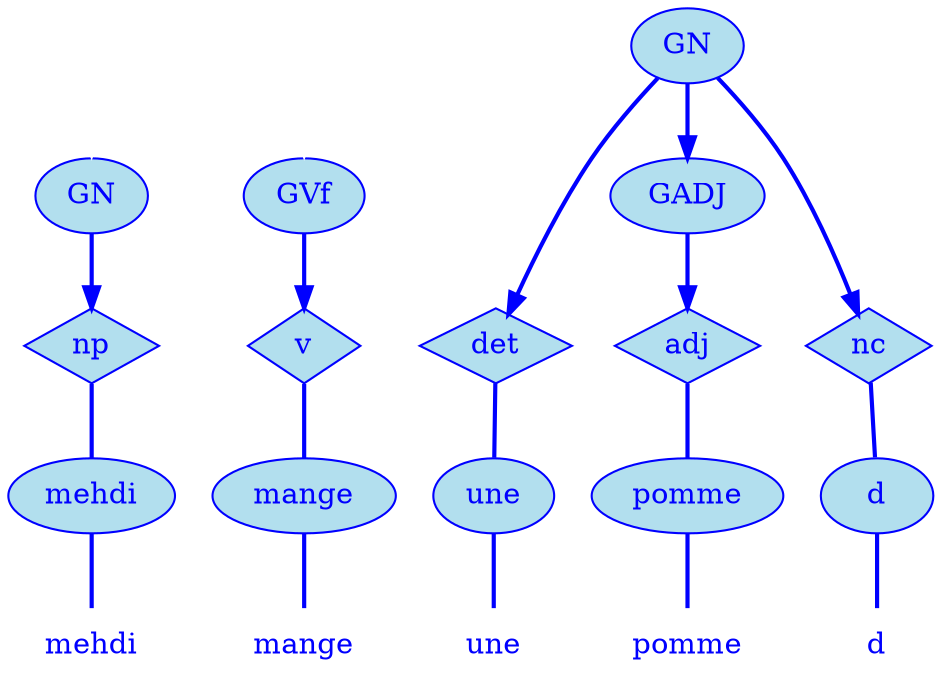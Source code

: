 digraph g {
	graph [bb="0,0,444,324"];
	node [label="\N"];
	graph [_draw_="c 5 -white C 5 -white P 4 0 0 0 324 444 324 444 0 ",
		xdotversion="1.2"];
	"mc1s1_t1#token84" [label=mehdi, shape=plaintext, fillcolor=lightblue2, fontcolor=blue, pos="40,18", width="0.81", height="0.50", _ldraw_="F 14.000000 11 -Times-Roman c 4 -blue T 40 13 0 42 5 -mehdi "];
	"mc1s1_W1#wordmc1s1_t1#token" [label=mehdi, shape=ellipse, fillcolor=lightblue2, fontcolor=blue, pos="40,90", width="1.11", height="0.50", color=blue, style=filled, _draw_="S 6 -filled c 4 -blue C 10 -lightblue2 E 40 90 40 18 ", _ldraw_="F 14.000000 11 -Times-Roman c 4 -blue T 40 85 0 42 5 -mehdi "];
	"mc1s1_P13#pos" [label=np, shape=diamond, fillcolor=lightblue2, fontcolor=blue, pos="40,162", width="0.75", height="0.50", color=blue, style=filled, _draw_="S 6 -filled c 4 -blue C 10 -lightblue2 P 4 40 180 13 162 40 144 67 162 ", _ldraw_="F 14.000000 11 -Times-Roman c 4 -blue T 40 157 0 17 2 -np "];
	"mc1s1_chk1#chunk" [label=GN, fillcolor=lightblue2, fontcolor=blue, pos="40,234", width="0.75", height="0.50", color=blue, style=filled, arrowhead=doubleoctagon, _draw_="S 6 -filled c 4 -blue C 10 -lightblue2 E 40 234 27 18 ", _ldraw_="F 14.000000 11 -Times-Roman c 4 -blue T 40 229 0 22 2 -GN "];
	"mc1s1_t3#token87" [label=mange, shape=plaintext, fillcolor=lightblue2, fontcolor=blue, pos="142,18", width="0.86", height="0.50", _ldraw_="F 14.000000 11 -Times-Roman c 4 -blue T 142 13 0 47 5 -mange "];
	"mc1s1_W2#wordmc1s1_t3#token" [label=mange, shape=ellipse, fillcolor=lightblue2, fontcolor=blue, pos="142,90", width="1.22", height="0.50", color=blue, style=filled, _draw_="S 6 -filled c 4 -blue C 10 -lightblue2 E 142 90 44 18 ", _ldraw_="F 14.000000 11 -Times-Roman c 4 -blue T 142 85 0 47 5 -mange "];
	"mc1s1_P47L4#pos" [label=v, shape=diamond, fillcolor=lightblue2, fontcolor=blue, pos="142,162", width="0.75", height="0.50", color=blue, style=filled, _draw_="S 6 -filled c 4 -blue C 10 -lightblue2 P 4 142 180 115 162 142 144 169 162 ", _ldraw_="F 14.000000 11 -Times-Roman c 4 -blue T 142 157 0 8 1 -v "];
	"mc1s1_chk9#chunk" [label=GVf, fillcolor=lightblue2, fontcolor=blue, pos="142,234", width="0.81", height="0.50", color=blue, style=filled, arrowhead=doubleoctagon, _draw_="S 6 -filled c 4 -blue C 10 -lightblue2 E 142 234 29 18 ", _ldraw_="F 14.000000 11 -Times-Roman c 4 -blue T 142 229 0 26 3 -GVf "];
	"mc1s1_t5#token78" [label=une, shape=plaintext, fillcolor=lightblue2, fontcolor=blue, pos="233,18", width="0.75", height="0.50", _ldraw_="F 14.000000 11 -Times-Roman c 4 -blue T 233 13 0 26 3 -une "];
	"mc1s1_W3#wordmc1s1_t5#token" [label=une, shape=ellipse, fillcolor=lightblue2, fontcolor=blue, pos="233,90", width="0.81", height="0.50", color=blue, style=filled, _draw_="S 6 -filled c 4 -blue C 10 -lightblue2 E 233 90 29 18 ", _ldraw_="F 14.000000 11 -Times-Roman c 4 -blue T 233 85 0 26 3 -une "];
	"mc1s1_P52L1#pos" [label=det, shape=diamond, fillcolor=lightblue2, fontcolor=blue, pos="244,162", width="0.75", height="0.50", color=blue, style=filled, _draw_="S 6 -filled c 4 -blue C 10 -lightblue2 P 4 244 180 217 162 244 144 271 162 ", _ldraw_="F 14.000000 11 -Times-Roman c 4 -blue T 244 157 0 23 3 -det "];
	"mc1s1_t7#token16" [label=pomme, shape=plaintext, fillcolor=lightblue2, fontcolor=blue, pos="326,18", width="0.92", height="0.50", _ldraw_="F 14.000000 11 -Times-Roman c 4 -blue T 326 13 0 50 5 -pomme "];
	"mc1s1_W4#wordmc1s1_t7#token" [label=pomme, shape=ellipse, fillcolor=lightblue2, fontcolor=blue, pos="326,90", width="1.28", height="0.50", color=blue, style=filled, _draw_="S 6 -filled c 4 -blue C 10 -lightblue2 E 326 90 46 18 ", _ldraw_="F 14.000000 11 -Times-Roman c 4 -blue T 326 85 0 50 5 -pomme "];
	"mc1s1_P56#pos" [label=adj, shape=diamond, fillcolor=lightblue2, fontcolor=blue, pos="326,162", width="0.75", height="0.50", color=blue, style=filled, _draw_="S 6 -filled c 4 -blue C 10 -lightblue2 P 4 326 180 299 162 326 144 353 162 ", _ldraw_="F 14.000000 11 -Times-Roman c 4 -blue T 326 157 0 20 3 -adj "];
	"mc1s1_chk0#chunk" [label=GADJ, fillcolor=lightblue2, fontcolor=blue, pos="326,234", width="1.03", height="0.50", color=blue, style=filled, arrowhead=doubleoctagon, _draw_="S 6 -filled c 4 -blue C 10 -lightblue2 E 326 234 37 18 ", _ldraw_="F 14.000000 11 -Times-Roman c 4 -blue T 326 229 0 37 4 -GADJ "];
	"mc1s1_t9#token94" [label=d, shape=plaintext, fillcolor=lightblue2, fontcolor=blue, pos="417,18", width="0.75", height="0.50", _ldraw_="F 14.000000 11 -Times-Roman c 4 -blue T 417 13 0 8 1 -d "];
	"mc1s1_W5#wordmc1s1_t9#token" [label=d, shape=ellipse, fillcolor=lightblue2, fontcolor=blue, pos="417,90", width="0.75", height="0.50", color=blue, style=filled, _draw_="S 6 -filled c 4 -blue C 10 -lightblue2 E 417 90 27 18 ", _ldraw_="F 14.000000 11 -Times-Roman c 4 -blue T 417 85 0 8 1 -d "];
	"mc1s1_P81L1#pos" [label=nc, shape=diamond, fillcolor=lightblue2, fontcolor=blue, pos="407,162", width="0.75", height="0.50", color=blue, style=filled, _draw_="S 6 -filled c 4 -blue C 10 -lightblue2 P 4 407 180 380 162 407 144 434 162 ", _ldraw_="F 14.000000 11 -Times-Roman c 4 -blue T 407 157 0 16 2 -nc "];
	"mc1s1_chk2#chunk" [label=GN, fillcolor=lightblue2, fontcolor=blue, pos="326,306", width="0.75", height="0.50", color=blue, style=filled, arrowhead=doubleoctagon, _draw_="S 6 -filled c 4 -blue C 10 -lightblue2 E 326 306 27 18 ", _ldraw_="F 14.000000 11 -Times-Roman c 4 -blue T 326 301 0 22 2 -GN "];
	"mc1s1_chk1#chunk#empty" [shape=point, fillcolor=white, fontcolor=white, pos="40,306", width="0.06", height="0.06", color=white, size=2, _draw_="S 6 -filled c 5 -white C 5 -white E 40 306 2 2 "];
	"mc1s1_chk9#chunk#empty" [shape=point, fillcolor=white, fontcolor=white, pos="142,306", width="0.06", height="0.06", color=white, size=2, _draw_="S 6 -filled c 5 -white C 5 -white E 142 306 2 2 "];
	"mc1s1_W1#wordmc1s1_t1#token" -> "mc1s1_t1#token84" [arrowhead=none, color=blue, fontcolor=blue, style=bold, minlen=1, pos="40,72 40,61 40,47 40,36", _draw_="S 4 -bold c 4 -blue B 4 40 72 40 61 40 47 40 36 "];
	"mc1s1_P13#pos" -> "mc1s1_W1#wordmc1s1_t1#token" [arrowhead=none, color=blue, fontcolor=blue, style=bold, minlen=1, pos="40,144 40,133 40,119 40,108", _draw_="S 4 -bold c 4 -blue B 4 40 144 40 133 40 119 40 108 "];
	"mc1s1_chk1#chunk" -> "mc1s1_P13#pos" [color=blue, fontcolor=blue, style=bold, minlen=1, pos="e,40,180 40,216 40,208 40,199 40,190", shape=normal, _draw_="S 4 -bold c 4 -blue B 4 40 216 40 208 40 199 40 190 ", _hdraw_="S 5 -solid S 15 -setlinewidth(1) c 4 -blue C 4 -blue P 3 44 190 40 180 37 190 "];
	"mc1s1_W2#wordmc1s1_t3#token" -> "mc1s1_t3#token87" [arrowhead=none, color=blue, fontcolor=blue, style=bold, minlen=1, pos="142,72 142,61 142,47 142,36", _draw_="S 4 -bold c 4 -blue B 4 142 72 142 61 142 47 142 36 "];
	"mc1s1_P47L4#pos" -> "mc1s1_W2#wordmc1s1_t3#token" [arrowhead=none, color=blue, fontcolor=blue, style=bold, minlen=1, pos="142,144 142,133 142,119 142,108", _draw_="S 4 -bold c 4 -blue B 4 142 144 142 133 142 119 142 108 "];
	"mc1s1_chk9#chunk" -> "mc1s1_P47L4#pos" [color=blue, fontcolor=blue, style=bold, minlen=1, pos="e,142,180 142,216 142,208 142,199 142,190", shape=normal, _draw_="S 4 -bold c 4 -blue B 4 142 216 142 208 142 199 142 190 ", _hdraw_="S 5 -solid S 15 -setlinewidth(1) c 4 -blue C 4 -blue P 3 146 190 142 180 139 190 "];
	"mc1s1_W3#wordmc1s1_t5#token" -> "mc1s1_t5#token78" [arrowhead=none, color=blue, fontcolor=blue, style=bold, minlen=1, pos="233,72 233,61 233,47 233,36", _draw_="S 4 -bold c 4 -blue B 4 233 72 233 61 233 47 233 36 "];
	"mc1s1_P52L1#pos" -> "mc1s1_W3#wordmc1s1_t5#token" [arrowhead=none, color=blue, fontcolor=blue, style=bold, minlen=1, pos="241,145 239,134 237,119 236,108", _draw_="S 4 -bold c 4 -blue B 4 241 145 239 134 237 119 236 108 "];
	"mc1s1_W4#wordmc1s1_t7#token" -> "mc1s1_t7#token16" [arrowhead=none, color=blue, fontcolor=blue, style=bold, minlen=1, pos="326,72 326,61 326,47 326,36", _draw_="S 4 -bold c 4 -blue B 4 326 72 326 61 326 47 326 36 "];
	"mc1s1_P56#pos" -> "mc1s1_W4#wordmc1s1_t7#token" [arrowhead=none, color=blue, fontcolor=blue, style=bold, minlen=1, pos="326,144 326,133 326,119 326,108", _draw_="S 4 -bold c 4 -blue B 4 326 144 326 133 326 119 326 108 "];
	"mc1s1_chk0#chunk" -> "mc1s1_P56#pos" [color=blue, fontcolor=blue, style=bold, minlen=1, pos="e,326,180 326,216 326,208 326,199 326,190", shape=normal, _draw_="S 4 -bold c 4 -blue B 4 326 216 326 208 326 199 326 190 ", _hdraw_="S 5 -solid S 15 -setlinewidth(1) c 4 -blue C 4 -blue P 3 330 190 326 180 323 190 "];
	"mc1s1_W5#wordmc1s1_t9#token" -> "mc1s1_t9#token94" [arrowhead=none, color=blue, fontcolor=blue, style=bold, minlen=1, pos="417,72 417,61 417,47 417,36", _draw_="S 4 -bold c 4 -blue B 4 417 72 417 61 417 47 417 36 "];
	"mc1s1_P81L1#pos" -> "mc1s1_W5#wordmc1s1_t9#token" [arrowhead=none, color=blue, fontcolor=blue, style=bold, minlen=1, pos="409,145 411,134 413,119 414,108", _draw_="S 4 -bold c 4 -blue B 4 409 145 411 134 413 119 414 108 "];
	"mc1s1_chk2#chunk" -> "mc1s1_P52L1#pos" [color=blue, fontcolor=blue, style=bold, minlen=2, pos="e,248,177 311,291 301,280 289,266 280,252 267,231 258,206 251,187", shape=normal, _draw_="S 4 -bold c 4 -blue B 7 311 291 301 280 289 266 280 252 267 231 258 206 251 187 ", _hdraw_="S 5 -solid S 15 -setlinewidth(1) c 4 -blue C 4 -blue P 3 254 186 248 177 248 188 "];
	"mc1s1_chk2#chunk" -> "mc1s1_chk0#chunk" [color=blue, fontcolor=blue, style=bold, minlen=1, pos="e,326,252 326,288 326,280 326,271 326,262", shape=normal, _draw_="S 4 -bold c 4 -blue B 4 326 288 326 280 326 271 326 262 ", _hdraw_="S 5 -solid S 15 -setlinewidth(1) c 4 -blue C 4 -blue P 3 330 262 326 252 323 262 "];
	"mc1s1_chk2#chunk" -> "mc1s1_P81L1#pos" [color=blue, fontcolor=blue, style=bold, minlen=2, pos="e,403,177 341,291 351,281 363,266 372,252 385,231 394,206 400,187", shape=normal, _draw_="S 4 -bold c 4 -blue B 7 341 291 351 281 363 266 372 252 385 231 394 206 400 187 ", _hdraw_="S 5 -solid S 15 -setlinewidth(1) c 4 -blue C 4 -blue P 3 403 188 403 177 397 186 "];
	"mc1s1_chk1#chunk#empty" -> "mc1s1_chk1#chunk" [color=white, fontcolor=white, minlen=1, pos="e,40,252 40,304 40,297 40,279 40,262", shape=none, _draw_="c 5 -white B 4 40 304 40 297 40 279 40 262 ", _hdraw_="S 5 -solid S 15 -setlinewidth(1) c 5 -white C 5 -white P 3 44 262 40 252 37 262 "];
	"mc1s1_chk9#chunk#empty" -> "mc1s1_chk9#chunk" [color=white, fontcolor=white, minlen=1, pos="e,142,252 142,304 142,297 142,279 142,262", shape=none, _draw_="c 5 -white B 4 142 304 142 297 142 279 142 262 ", _hdraw_="S 5 -solid S 15 -setlinewidth(1) c 5 -white C 5 -white P 3 146 262 142 252 139 262 "];
}
